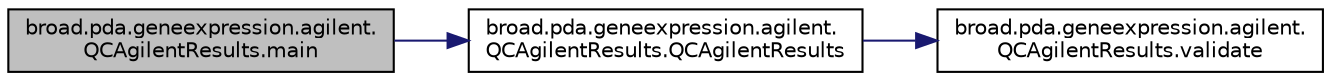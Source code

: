 digraph "broad.pda.geneexpression.agilent.QCAgilentResults.main"
{
  edge [fontname="Helvetica",fontsize="10",labelfontname="Helvetica",labelfontsize="10"];
  node [fontname="Helvetica",fontsize="10",shape=record];
  rankdir="LR";
  Node1 [label="broad.pda.geneexpression.agilent.\lQCAgilentResults.main",height=0.2,width=0.4,color="black", fillcolor="grey75", style="filled" fontcolor="black"];
  Node1 -> Node2 [color="midnightblue",fontsize="10",style="solid",fontname="Helvetica"];
  Node2 [label="broad.pda.geneexpression.agilent.\lQCAgilentResults.QCAgilentResults",height=0.2,width=0.4,color="black", fillcolor="white", style="filled",URL="$classbroad_1_1pda_1_1geneexpression_1_1agilent_1_1_q_c_agilent_results.html#a50f24612582b0505aa3a50cabc18e48f"];
  Node2 -> Node3 [color="midnightblue",fontsize="10",style="solid",fontname="Helvetica"];
  Node3 [label="broad.pda.geneexpression.agilent.\lQCAgilentResults.validate",height=0.2,width=0.4,color="black", fillcolor="white", style="filled",URL="$classbroad_1_1pda_1_1geneexpression_1_1agilent_1_1_q_c_agilent_results.html#ac6e05cc8be9d2794d88d91252246874c"];
}
